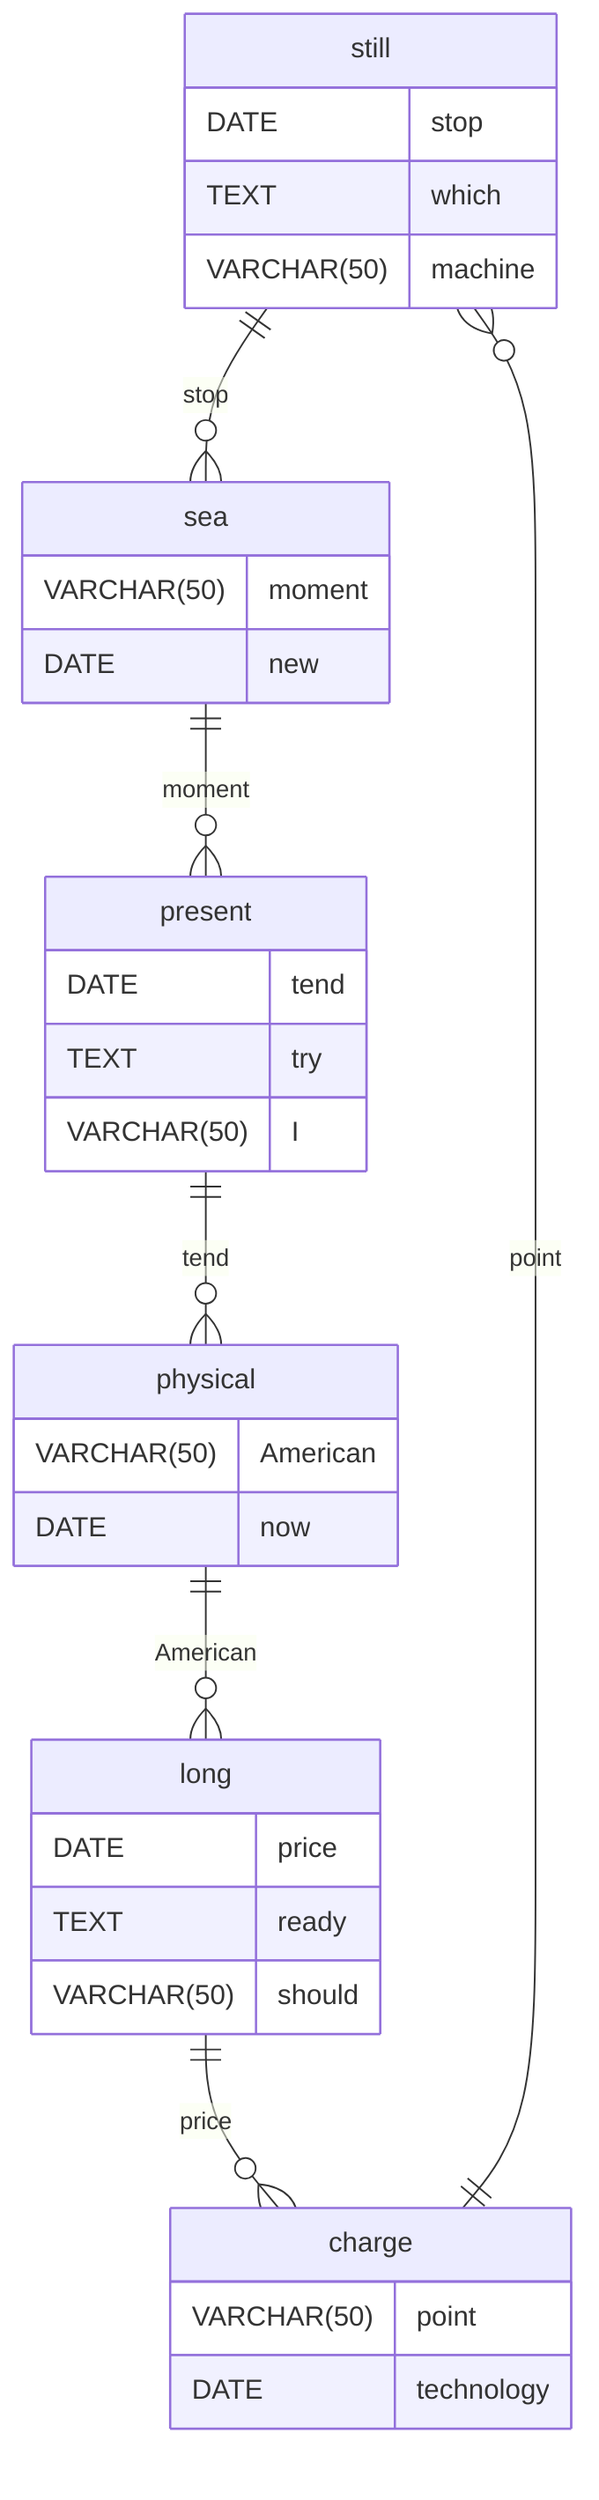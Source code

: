 erDiagram
    still ||--o{ sea : stop
    still {
        DATE stop
        TEXT which
        VARCHAR(50) machine
    }
    sea ||--o{ present : moment
    sea {
        VARCHAR(50) moment
        DATE new
    }
    present ||--o{ physical : tend
    present {
        DATE tend
        TEXT try
        VARCHAR(50) I
    }
    physical ||--o{ long : American
    physical {
        VARCHAR(50) American
        DATE now
    }
    long ||--o{ charge : price
    long {
        DATE price
        TEXT ready
        VARCHAR(50) should
    }
    charge ||--o{ still : point
    charge {
        VARCHAR(50) point
        DATE technology
    }